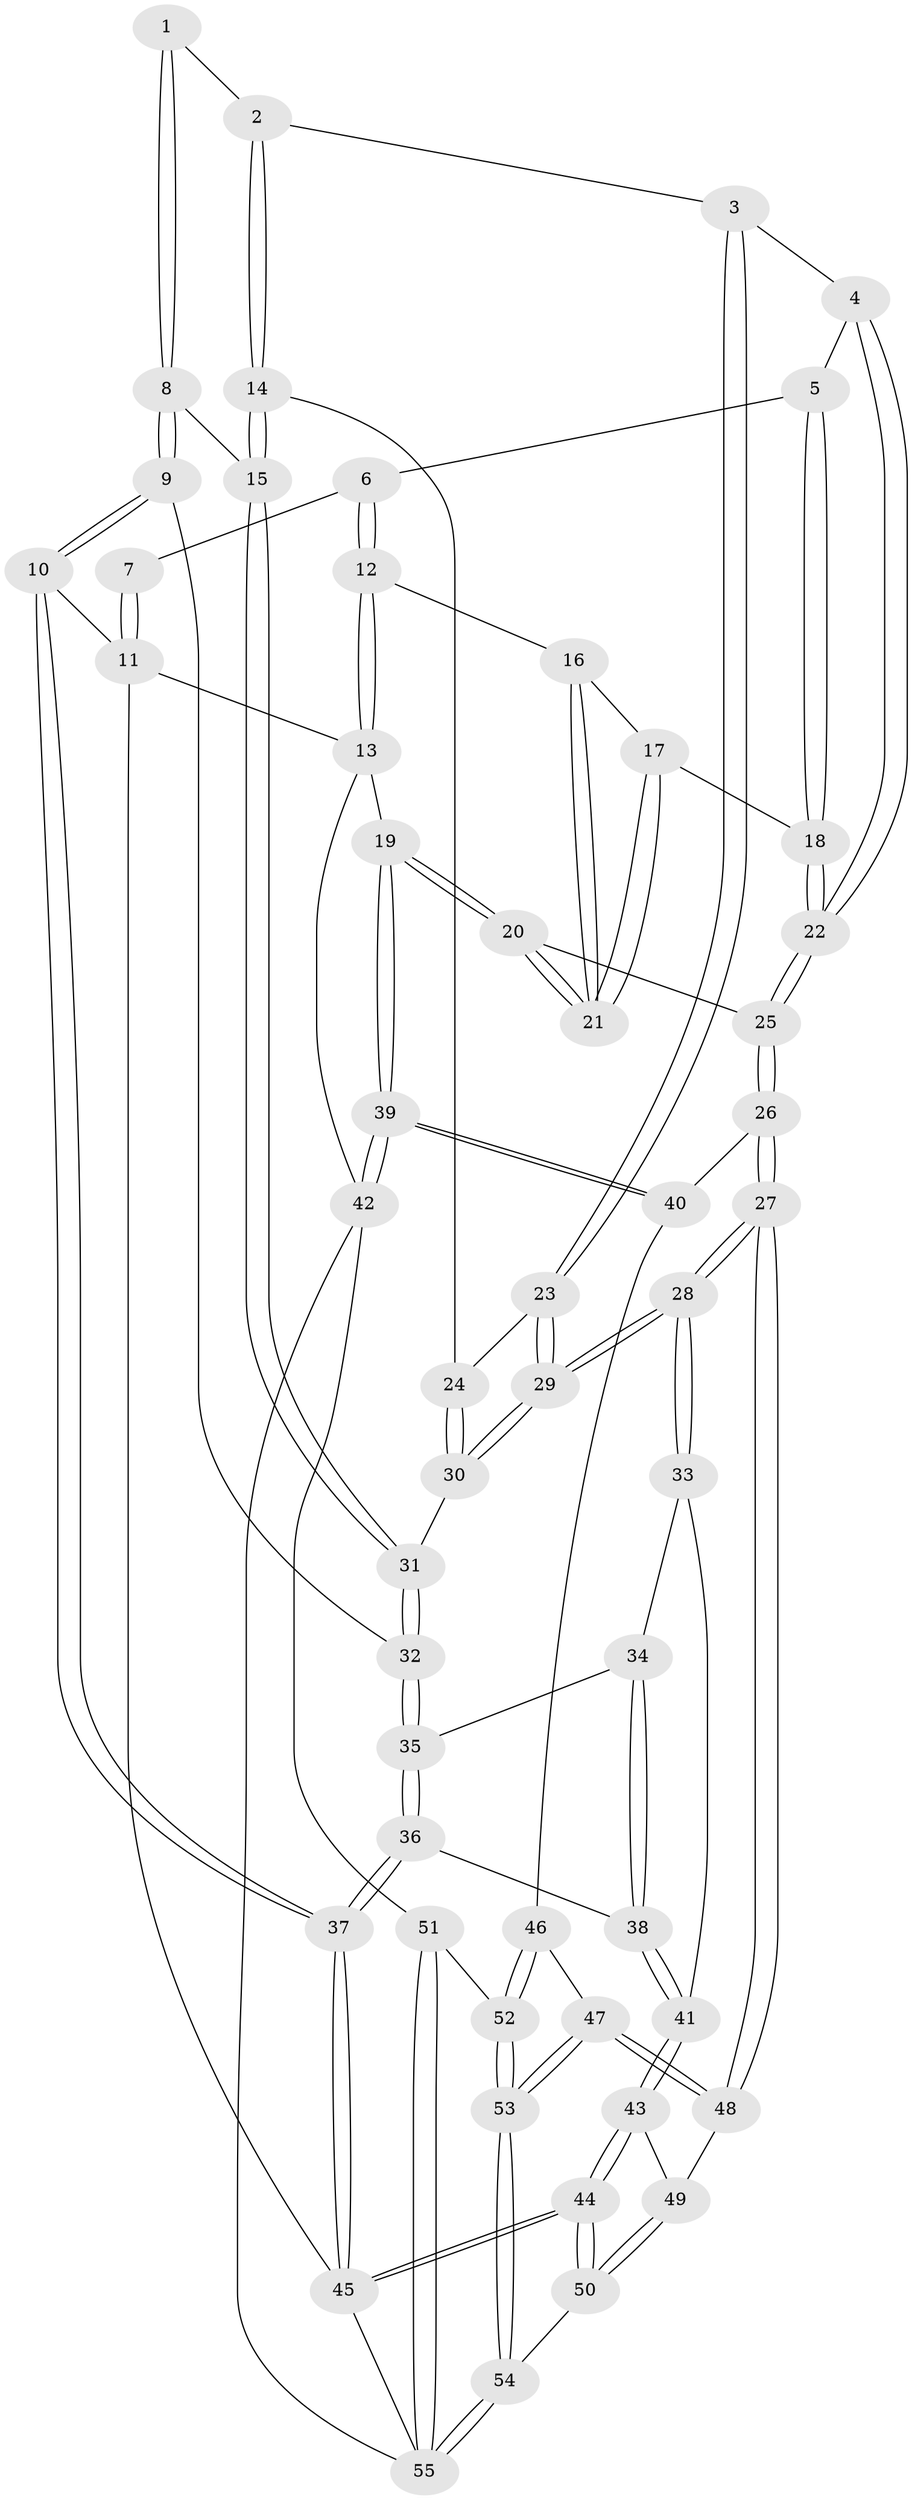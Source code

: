 // coarse degree distribution, {5: 0.42105263157894735, 3: 0.05263157894736842, 4: 0.34210526315789475, 2: 0.02631578947368421, 6: 0.15789473684210525}
// Generated by graph-tools (version 1.1) at 2025/21/03/04/25 18:21:28]
// undirected, 55 vertices, 134 edges
graph export_dot {
graph [start="1"]
  node [color=gray90,style=filled];
  1 [pos="+0.19826468205091333+0"];
  2 [pos="+0.31238635255004754+0.07570825906063235"];
  3 [pos="+0.4937564567621864+0.13087317871135756"];
  4 [pos="+0.5883660695034942+0.07558216893258296"];
  5 [pos="+0.6587773177697851+0"];
  6 [pos="+0.7045192550522308+0"];
  7 [pos="+0.1822792582866904+0"];
  8 [pos="+0.1092448869576402+0.18195544293450594"];
  9 [pos="+0+0.2507496680890649"];
  10 [pos="+0+0.2791139542015296"];
  11 [pos="+0+0"];
  12 [pos="+1+0"];
  13 [pos="+1+0"];
  14 [pos="+0.2654098527501434+0.17638519902874775"];
  15 [pos="+0.23375339651725405+0.2026888473028608"];
  16 [pos="+0.9414492261571306+0.08857604979464677"];
  17 [pos="+0.8381013355361474+0.262478860302914"];
  18 [pos="+0.8373749463699435+0.26274251168424423"];
  19 [pos="+1+0.37953625105940103"];
  20 [pos="+1+0.3619846942265968"];
  21 [pos="+0.9920886252941272+0.3019143038120277"];
  22 [pos="+0.7065428220511166+0.3985661560846168"];
  23 [pos="+0.47820119179594256+0.16995614240871318"];
  24 [pos="+0.38556796932669596+0.23897124392271316"];
  25 [pos="+0.7049967471347349+0.4035892105997879"];
  26 [pos="+0.6781256306818542+0.4710182664436753"];
  27 [pos="+0.5956841095567365+0.5272000350167312"];
  28 [pos="+0.5737059549162339+0.5140418766671788"];
  29 [pos="+0.5208051664181397+0.4183344896174044"];
  30 [pos="+0.3758034875937354+0.29582625478180335"];
  31 [pos="+0.2598554509425349+0.340323913204112"];
  32 [pos="+0.25024255807271767+0.3665592965245738"];
  33 [pos="+0.40790010358702805+0.49500319991744546"];
  34 [pos="+0.3245311701305533+0.43407969210715414"];
  35 [pos="+0.2502989638117683+0.36850520163059686"];
  36 [pos="+0.07160930016931388+0.549186039565978"];
  37 [pos="+0+0.5290641176836015"];
  38 [pos="+0.1411677470007879+0.5923877303143051"];
  39 [pos="+1+0.5618621420275186"];
  40 [pos="+0.9950651276940802+0.5711487052325828"];
  41 [pos="+0.18553676678450098+0.623148301331906"];
  42 [pos="+1+0.7966843831042999"];
  43 [pos="+0.18919311816536538+0.6302553945673478"];
  44 [pos="+0.06238891795853672+1"];
  45 [pos="+0+1"];
  46 [pos="+0.8680595779303842+0.727880436738685"];
  47 [pos="+0.6078116696007652+0.6740140791702657"];
  48 [pos="+0.5947867202384269+0.5364371663834848"];
  49 [pos="+0.2921680389592627+0.7004062017225395"];
  50 [pos="+0.43886118577947114+1"];
  51 [pos="+0.9114042308545197+0.8845936498511057"];
  52 [pos="+0.8932091868552516+0.8724727213624776"];
  53 [pos="+0.5831466168550602+0.845396138122897"];
  54 [pos="+0.451989568093137+1"];
  55 [pos="+0.8295467531205789+1"];
  1 -- 2;
  1 -- 8;
  1 -- 8;
  2 -- 3;
  2 -- 14;
  2 -- 14;
  3 -- 4;
  3 -- 23;
  3 -- 23;
  4 -- 5;
  4 -- 22;
  4 -- 22;
  5 -- 6;
  5 -- 18;
  5 -- 18;
  6 -- 7;
  6 -- 12;
  6 -- 12;
  7 -- 11;
  7 -- 11;
  8 -- 9;
  8 -- 9;
  8 -- 15;
  9 -- 10;
  9 -- 10;
  9 -- 32;
  10 -- 11;
  10 -- 37;
  10 -- 37;
  11 -- 13;
  11 -- 45;
  12 -- 13;
  12 -- 13;
  12 -- 16;
  13 -- 19;
  13 -- 42;
  14 -- 15;
  14 -- 15;
  14 -- 24;
  15 -- 31;
  15 -- 31;
  16 -- 17;
  16 -- 21;
  16 -- 21;
  17 -- 18;
  17 -- 21;
  17 -- 21;
  18 -- 22;
  18 -- 22;
  19 -- 20;
  19 -- 20;
  19 -- 39;
  19 -- 39;
  20 -- 21;
  20 -- 21;
  20 -- 25;
  22 -- 25;
  22 -- 25;
  23 -- 24;
  23 -- 29;
  23 -- 29;
  24 -- 30;
  24 -- 30;
  25 -- 26;
  25 -- 26;
  26 -- 27;
  26 -- 27;
  26 -- 40;
  27 -- 28;
  27 -- 28;
  27 -- 48;
  27 -- 48;
  28 -- 29;
  28 -- 29;
  28 -- 33;
  28 -- 33;
  29 -- 30;
  29 -- 30;
  30 -- 31;
  31 -- 32;
  31 -- 32;
  32 -- 35;
  32 -- 35;
  33 -- 34;
  33 -- 41;
  34 -- 35;
  34 -- 38;
  34 -- 38;
  35 -- 36;
  35 -- 36;
  36 -- 37;
  36 -- 37;
  36 -- 38;
  37 -- 45;
  37 -- 45;
  38 -- 41;
  38 -- 41;
  39 -- 40;
  39 -- 40;
  39 -- 42;
  39 -- 42;
  40 -- 46;
  41 -- 43;
  41 -- 43;
  42 -- 51;
  42 -- 55;
  43 -- 44;
  43 -- 44;
  43 -- 49;
  44 -- 45;
  44 -- 45;
  44 -- 50;
  44 -- 50;
  45 -- 55;
  46 -- 47;
  46 -- 52;
  46 -- 52;
  47 -- 48;
  47 -- 48;
  47 -- 53;
  47 -- 53;
  48 -- 49;
  49 -- 50;
  49 -- 50;
  50 -- 54;
  51 -- 52;
  51 -- 55;
  51 -- 55;
  52 -- 53;
  52 -- 53;
  53 -- 54;
  53 -- 54;
  54 -- 55;
  54 -- 55;
}
